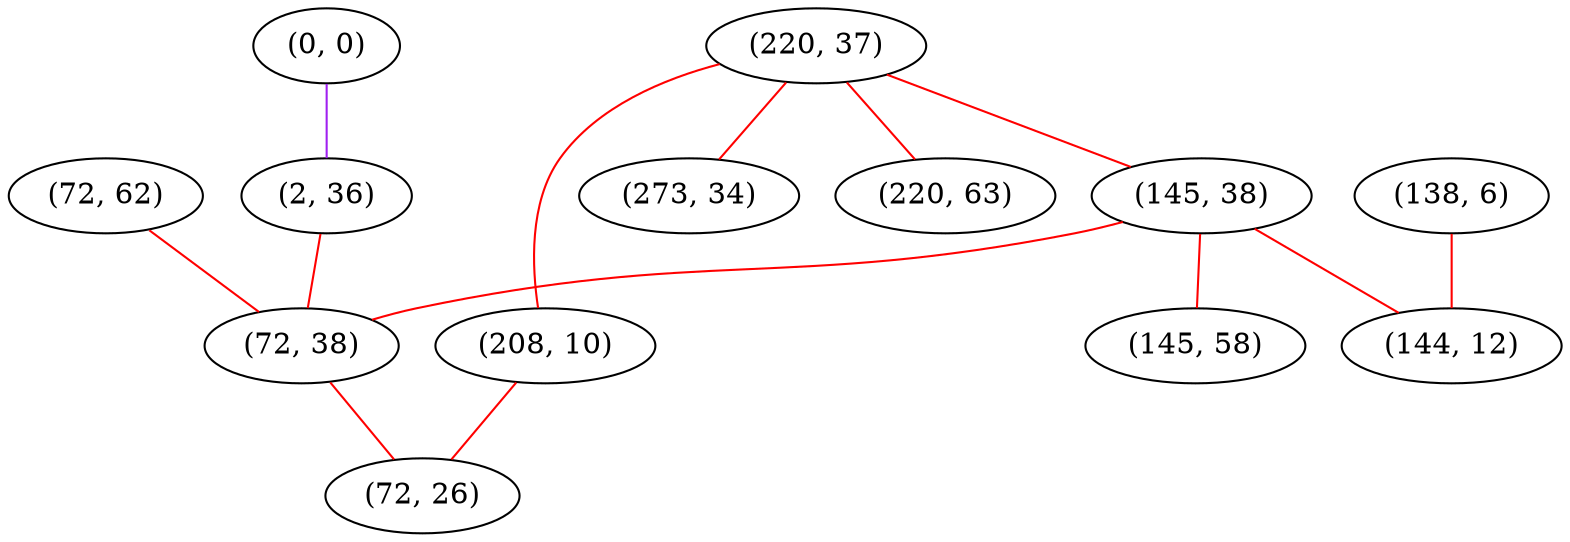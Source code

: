 graph "" {
"(220, 37)";
"(220, 63)";
"(0, 0)";
"(145, 38)";
"(208, 10)";
"(138, 6)";
"(2, 36)";
"(273, 34)";
"(72, 62)";
"(145, 58)";
"(72, 38)";
"(72, 26)";
"(144, 12)";
"(220, 37)" -- "(273, 34)"  [color=red, key=0, weight=1];
"(220, 37)" -- "(220, 63)"  [color=red, key=0, weight=1];
"(220, 37)" -- "(145, 38)"  [color=red, key=0, weight=1];
"(220, 37)" -- "(208, 10)"  [color=red, key=0, weight=1];
"(0, 0)" -- "(2, 36)"  [color=purple, key=0, weight=4];
"(145, 38)" -- "(145, 58)"  [color=red, key=0, weight=1];
"(145, 38)" -- "(72, 38)"  [color=red, key=0, weight=1];
"(145, 38)" -- "(144, 12)"  [color=red, key=0, weight=1];
"(208, 10)" -- "(72, 26)"  [color=red, key=0, weight=1];
"(138, 6)" -- "(144, 12)"  [color=red, key=0, weight=1];
"(2, 36)" -- "(72, 38)"  [color=red, key=0, weight=1];
"(72, 62)" -- "(72, 38)"  [color=red, key=0, weight=1];
"(72, 38)" -- "(72, 26)"  [color=red, key=0, weight=1];
}
